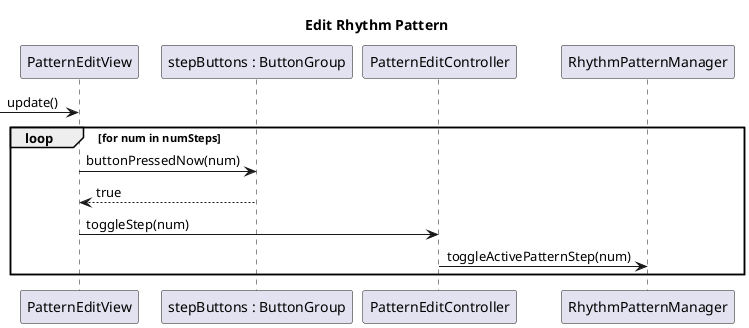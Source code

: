 @startuml

title Edit Rhythm Pattern

->PatternEditView: update()
loop for num in numSteps
    PatternEditView -> "stepButtons : ButtonGroup": buttonPressedNow(num)
    "stepButtons : ButtonGroup" --> PatternEditView: true
    PatternEditView -> PatternEditController: toggleStep(num)
    PatternEditController -> RhythmPatternManager: toggleActivePatternStep(num)
end

@enduml
